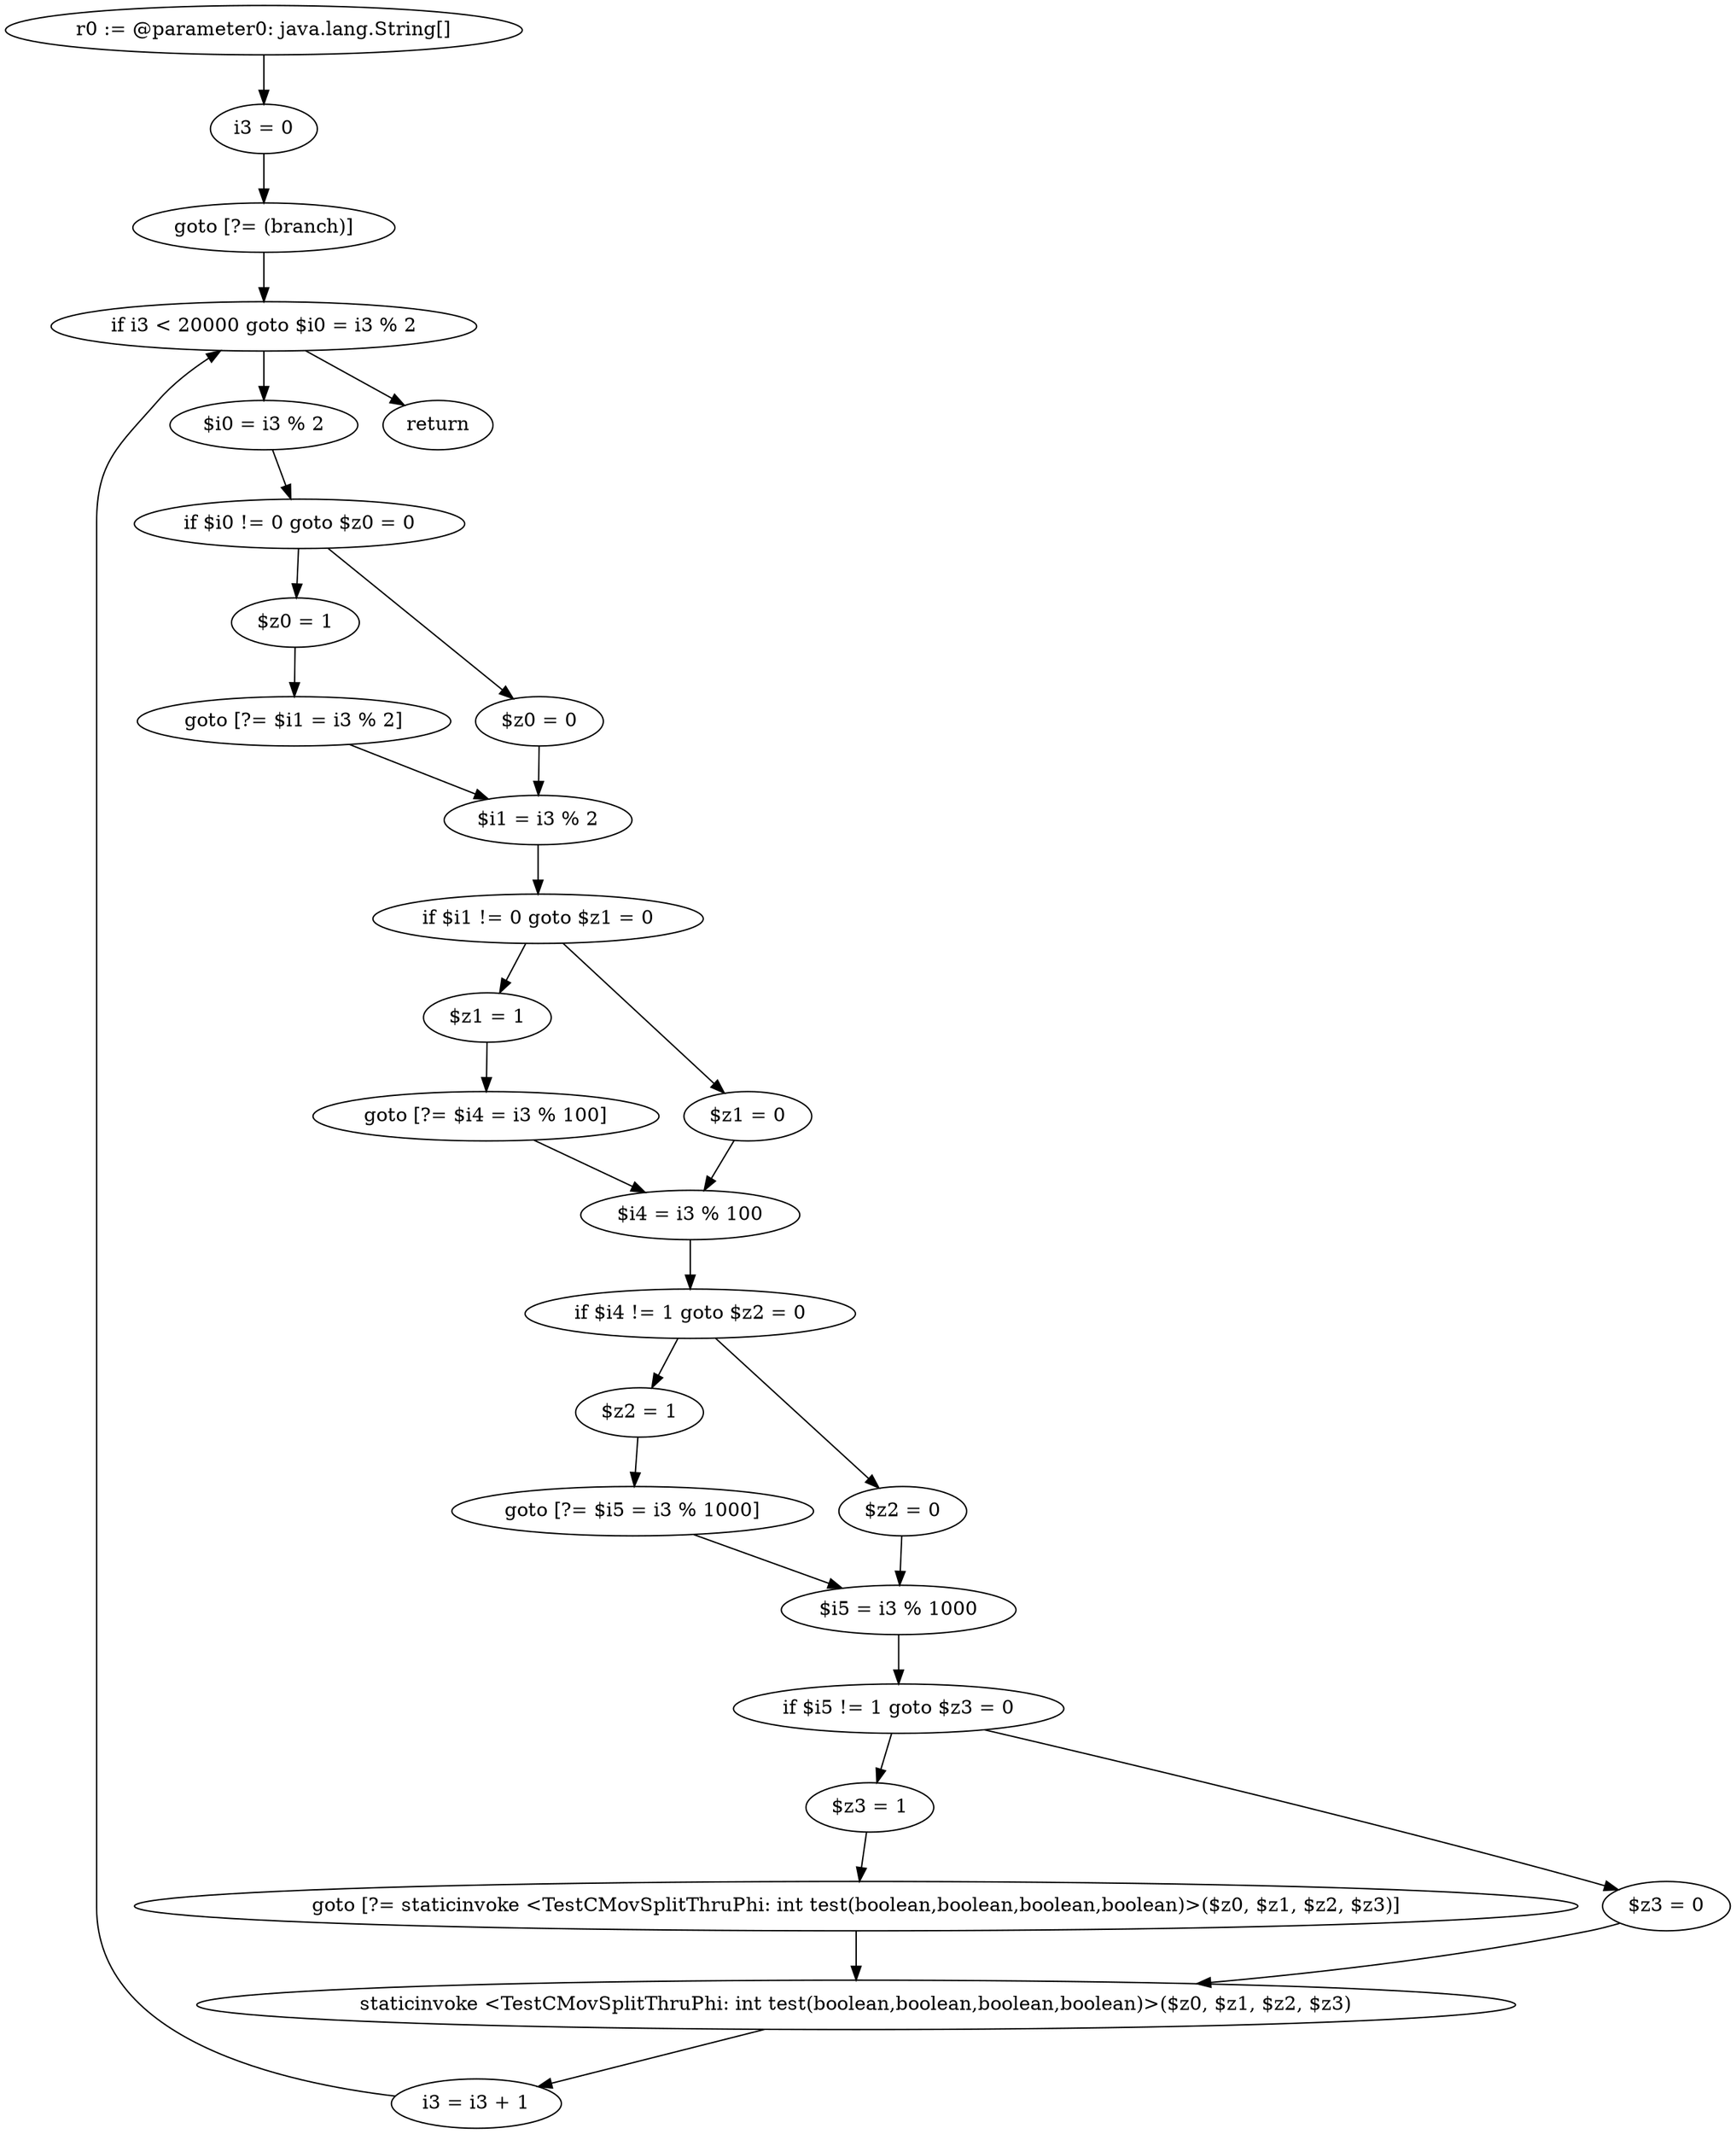 digraph "unitGraph" {
    "r0 := @parameter0: java.lang.String[]"
    "i3 = 0"
    "goto [?= (branch)]"
    "$i0 = i3 % 2"
    "if $i0 != 0 goto $z0 = 0"
    "$z0 = 1"
    "goto [?= $i1 = i3 % 2]"
    "$z0 = 0"
    "$i1 = i3 % 2"
    "if $i1 != 0 goto $z1 = 0"
    "$z1 = 1"
    "goto [?= $i4 = i3 % 100]"
    "$z1 = 0"
    "$i4 = i3 % 100"
    "if $i4 != 1 goto $z2 = 0"
    "$z2 = 1"
    "goto [?= $i5 = i3 % 1000]"
    "$z2 = 0"
    "$i5 = i3 % 1000"
    "if $i5 != 1 goto $z3 = 0"
    "$z3 = 1"
    "goto [?= staticinvoke <TestCMovSplitThruPhi: int test(boolean,boolean,boolean,boolean)>($z0, $z1, $z2, $z3)]"
    "$z3 = 0"
    "staticinvoke <TestCMovSplitThruPhi: int test(boolean,boolean,boolean,boolean)>($z0, $z1, $z2, $z3)"
    "i3 = i3 + 1"
    "if i3 < 20000 goto $i0 = i3 % 2"
    "return"
    "r0 := @parameter0: java.lang.String[]"->"i3 = 0";
    "i3 = 0"->"goto [?= (branch)]";
    "goto [?= (branch)]"->"if i3 < 20000 goto $i0 = i3 % 2";
    "$i0 = i3 % 2"->"if $i0 != 0 goto $z0 = 0";
    "if $i0 != 0 goto $z0 = 0"->"$z0 = 1";
    "if $i0 != 0 goto $z0 = 0"->"$z0 = 0";
    "$z0 = 1"->"goto [?= $i1 = i3 % 2]";
    "goto [?= $i1 = i3 % 2]"->"$i1 = i3 % 2";
    "$z0 = 0"->"$i1 = i3 % 2";
    "$i1 = i3 % 2"->"if $i1 != 0 goto $z1 = 0";
    "if $i1 != 0 goto $z1 = 0"->"$z1 = 1";
    "if $i1 != 0 goto $z1 = 0"->"$z1 = 0";
    "$z1 = 1"->"goto [?= $i4 = i3 % 100]";
    "goto [?= $i4 = i3 % 100]"->"$i4 = i3 % 100";
    "$z1 = 0"->"$i4 = i3 % 100";
    "$i4 = i3 % 100"->"if $i4 != 1 goto $z2 = 0";
    "if $i4 != 1 goto $z2 = 0"->"$z2 = 1";
    "if $i4 != 1 goto $z2 = 0"->"$z2 = 0";
    "$z2 = 1"->"goto [?= $i5 = i3 % 1000]";
    "goto [?= $i5 = i3 % 1000]"->"$i5 = i3 % 1000";
    "$z2 = 0"->"$i5 = i3 % 1000";
    "$i5 = i3 % 1000"->"if $i5 != 1 goto $z3 = 0";
    "if $i5 != 1 goto $z3 = 0"->"$z3 = 1";
    "if $i5 != 1 goto $z3 = 0"->"$z3 = 0";
    "$z3 = 1"->"goto [?= staticinvoke <TestCMovSplitThruPhi: int test(boolean,boolean,boolean,boolean)>($z0, $z1, $z2, $z3)]";
    "goto [?= staticinvoke <TestCMovSplitThruPhi: int test(boolean,boolean,boolean,boolean)>($z0, $z1, $z2, $z3)]"->"staticinvoke <TestCMovSplitThruPhi: int test(boolean,boolean,boolean,boolean)>($z0, $z1, $z2, $z3)";
    "$z3 = 0"->"staticinvoke <TestCMovSplitThruPhi: int test(boolean,boolean,boolean,boolean)>($z0, $z1, $z2, $z3)";
    "staticinvoke <TestCMovSplitThruPhi: int test(boolean,boolean,boolean,boolean)>($z0, $z1, $z2, $z3)"->"i3 = i3 + 1";
    "i3 = i3 + 1"->"if i3 < 20000 goto $i0 = i3 % 2";
    "if i3 < 20000 goto $i0 = i3 % 2"->"return";
    "if i3 < 20000 goto $i0 = i3 % 2"->"$i0 = i3 % 2";
}
